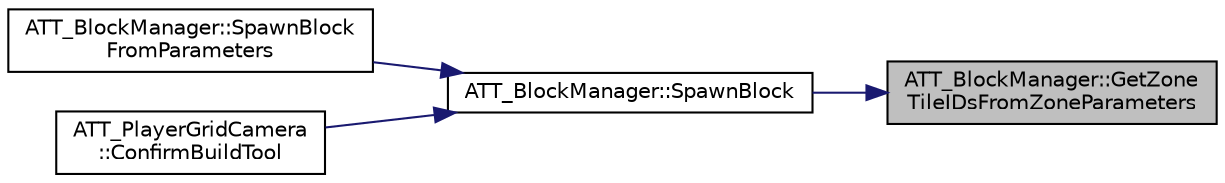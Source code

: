 digraph "ATT_BlockManager::GetZoneTileIDsFromZoneParameters"
{
 // LATEX_PDF_SIZE
  edge [fontname="Helvetica",fontsize="10",labelfontname="Helvetica",labelfontsize="10"];
  node [fontname="Helvetica",fontsize="10",shape=record];
  rankdir="RL";
  Node63 [label="ATT_BlockManager::GetZone\lTileIDsFromZoneParameters",height=0.2,width=0.4,color="black", fillcolor="grey75", style="filled", fontcolor="black",tooltip="Returns all the tiles included in the zone delimited by tileA & tileB (opposing corners of the rectan..."];
  Node63 -> Node64 [dir="back",color="midnightblue",fontsize="10",style="solid",fontname="Helvetica"];
  Node64 [label="ATT_BlockManager::SpawnBlock",height=0.2,width=0.4,color="black", fillcolor="white", style="filled",URL="$class_a_t_t___block_manager.html#a5276646c418b0ef0a3fa7253144bbc74",tooltip="Calculate the zone used by the block & assign the tile arrays to the block."];
  Node64 -> Node65 [dir="back",color="midnightblue",fontsize="10",style="solid",fontname="Helvetica"];
  Node65 [label="ATT_BlockManager::SpawnBlock\lFromParameters",height=0.2,width=0.4,color="black", fillcolor="white", style="filled",URL="$class_a_t_t___block_manager.html#a38f27c6297567c4120a09b103b18d7fe",tooltip="Gets a random blockID corresponding to parameters in the data table."];
  Node64 -> Node66 [dir="back",color="midnightblue",fontsize="10",style="solid",fontname="Helvetica"];
  Node66 [label="ATT_PlayerGridCamera\l::ConfirmBuildTool",height=0.2,width=0.4,color="black", fillcolor="white", style="filled",URL="$class_a_t_t___player_grid_camera.html#aca622600a2b7f3a52b001c34a0da537b",tooltip="Finalises the block building or zone building process."];
}
